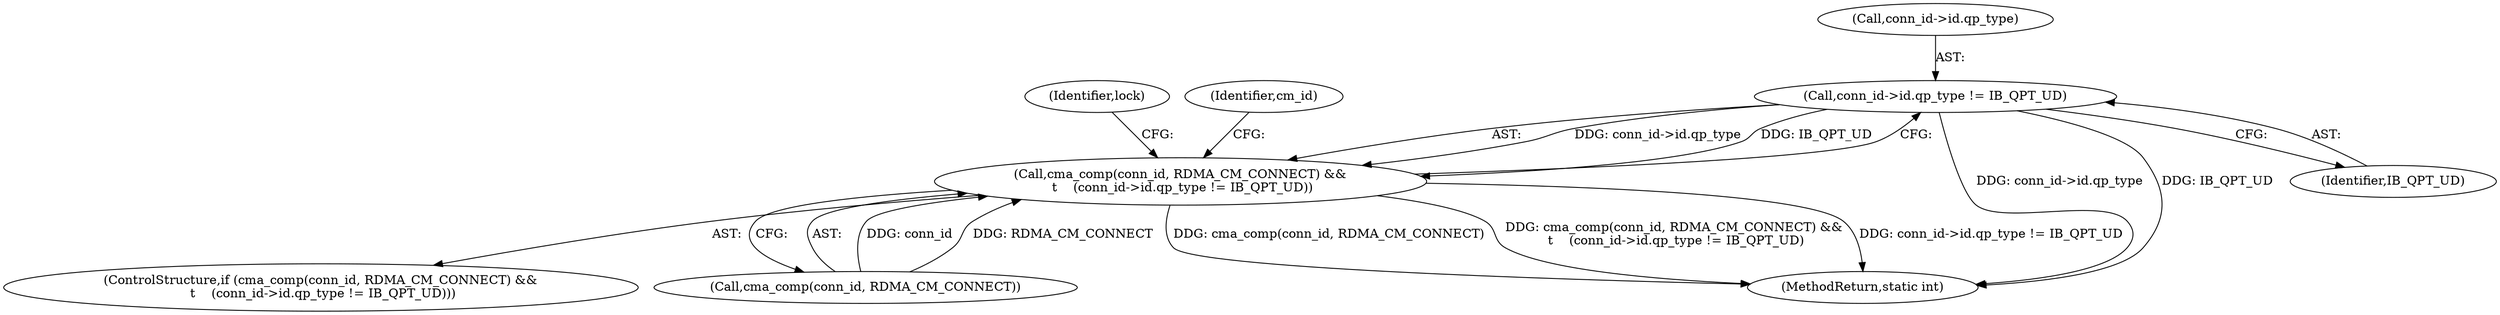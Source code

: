 digraph "0_linux_b2853fd6c2d0f383dbdf7427e263eb576a633867_0@pointer" {
"1000277" [label="(Call,conn_id->id.qp_type != IB_QPT_UD)"];
"1000273" [label="(Call,cma_comp(conn_id, RDMA_CM_CONNECT) &&\n \t    (conn_id->id.qp_type != IB_QPT_UD))"];
"1000291" [label="(Identifier,lock)"];
"1000272" [label="(ControlStructure,if (cma_comp(conn_id, RDMA_CM_CONNECT) &&\n \t    (conn_id->id.qp_type != IB_QPT_UD)))"];
"1000274" [label="(Call,cma_comp(conn_id, RDMA_CM_CONNECT))"];
"1000285" [label="(Identifier,cm_id)"];
"1000340" [label="(MethodReturn,static int)"];
"1000283" [label="(Identifier,IB_QPT_UD)"];
"1000278" [label="(Call,conn_id->id.qp_type)"];
"1000277" [label="(Call,conn_id->id.qp_type != IB_QPT_UD)"];
"1000273" [label="(Call,cma_comp(conn_id, RDMA_CM_CONNECT) &&\n \t    (conn_id->id.qp_type != IB_QPT_UD))"];
"1000277" -> "1000273"  [label="AST: "];
"1000277" -> "1000283"  [label="CFG: "];
"1000278" -> "1000277"  [label="AST: "];
"1000283" -> "1000277"  [label="AST: "];
"1000273" -> "1000277"  [label="CFG: "];
"1000277" -> "1000340"  [label="DDG: conn_id->id.qp_type"];
"1000277" -> "1000340"  [label="DDG: IB_QPT_UD"];
"1000277" -> "1000273"  [label="DDG: conn_id->id.qp_type"];
"1000277" -> "1000273"  [label="DDG: IB_QPT_UD"];
"1000273" -> "1000272"  [label="AST: "];
"1000273" -> "1000274"  [label="CFG: "];
"1000274" -> "1000273"  [label="AST: "];
"1000285" -> "1000273"  [label="CFG: "];
"1000291" -> "1000273"  [label="CFG: "];
"1000273" -> "1000340"  [label="DDG: cma_comp(conn_id, RDMA_CM_CONNECT)"];
"1000273" -> "1000340"  [label="DDG: cma_comp(conn_id, RDMA_CM_CONNECT) &&\n \t    (conn_id->id.qp_type != IB_QPT_UD)"];
"1000273" -> "1000340"  [label="DDG: conn_id->id.qp_type != IB_QPT_UD"];
"1000274" -> "1000273"  [label="DDG: conn_id"];
"1000274" -> "1000273"  [label="DDG: RDMA_CM_CONNECT"];
}
